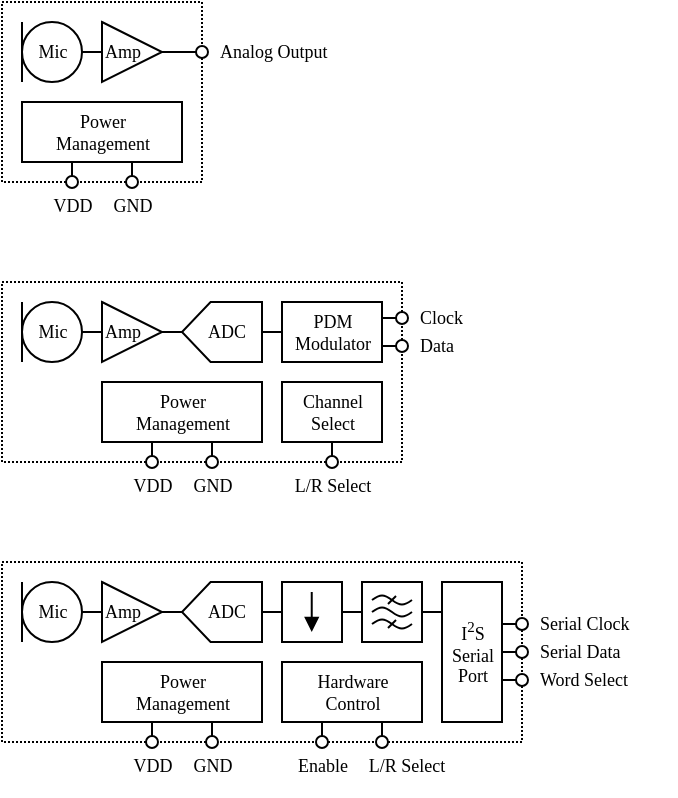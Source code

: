 <mxfile version="20.3.0" type="device"><diagram id="nYEseSnS-NxHdfZrEYx1" name="Page-1"><mxGraphModel dx="2838" dy="1167" grid="1" gridSize="10" guides="1" tooltips="1" connect="1" arrows="1" fold="1" page="1" pageScale="1" pageWidth="1654" pageHeight="1169" math="0" shadow="0"><root><mxCell id="0"/><mxCell id="1" parent="0"/><mxCell id="ieUXxARnOGC-ObS16DES-14" value="" style="rounded=0;whiteSpace=wrap;html=1;fillColor=none;dashed=1;dashPattern=1 1;" vertex="1" parent="1"><mxGeometry x="-680" y="460" width="200" height="90" as="geometry"/></mxCell><mxCell id="ieUXxARnOGC-ObS16DES-13" style="edgeStyle=orthogonalEdgeStyle;rounded=0;orthogonalLoop=1;jettySize=auto;html=1;exitX=0;exitY=0.5;exitDx=0;exitDy=0;exitPerimeter=0;entryX=0;entryY=0.5;entryDx=0;entryDy=0;endArrow=none;endFill=0;" edge="1" parent="1" source="ieUXxARnOGC-ObS16DES-3" target="ieUXxARnOGC-ObS16DES-12"><mxGeometry relative="1" as="geometry"/></mxCell><mxCell id="ieUXxARnOGC-ObS16DES-3" value="" style="verticalLabelPosition=bottom;shadow=0;dashed=0;align=center;html=1;verticalAlign=top;shape=mxgraph.electrical.abstract.dac;rotation=-180;" vertex="1" parent="1"><mxGeometry x="-590" y="470" width="40" height="30" as="geometry"/></mxCell><mxCell id="ieUXxARnOGC-ObS16DES-7" value="" style="rounded=0;whiteSpace=wrap;html=1;" vertex="1" parent="1"><mxGeometry x="-540" y="510" width="50" height="30" as="geometry"/></mxCell><mxCell id="ieUXxARnOGC-ObS16DES-8" style="edgeStyle=orthogonalEdgeStyle;rounded=0;orthogonalLoop=1;jettySize=auto;html=1;exitX=1;exitY=0.5;exitDx=0;exitDy=0;exitPerimeter=0;entryX=0;entryY=0.5;entryDx=0;entryDy=0;endArrow=none;endFill=0;" edge="1" parent="1" source="ieUXxARnOGC-ObS16DES-9" target="ieUXxARnOGC-ObS16DES-10"><mxGeometry relative="1" as="geometry"/></mxCell><mxCell id="ieUXxARnOGC-ObS16DES-9" value="" style="verticalLabelPosition=bottom;shadow=0;dashed=0;align=center;html=1;verticalAlign=top;shape=mxgraph.electrical.radio.microphone_1;" vertex="1" parent="1"><mxGeometry x="-670" y="470" width="30" height="30" as="geometry"/></mxCell><mxCell id="ieUXxARnOGC-ObS16DES-11" style="edgeStyle=orthogonalEdgeStyle;rounded=0;orthogonalLoop=1;jettySize=auto;html=1;exitX=1;exitY=0.5;exitDx=0;exitDy=0;entryX=1;entryY=0.5;entryDx=0;entryDy=0;entryPerimeter=0;endArrow=none;endFill=0;" edge="1" parent="1" source="ieUXxARnOGC-ObS16DES-10" target="ieUXxARnOGC-ObS16DES-3"><mxGeometry relative="1" as="geometry"/></mxCell><mxCell id="ieUXxARnOGC-ObS16DES-10" value="" style="triangle;whiteSpace=wrap;html=1;" vertex="1" parent="1"><mxGeometry x="-630" y="470" width="30" height="30" as="geometry"/></mxCell><mxCell id="ieUXxARnOGC-ObS16DES-12" value="" style="rounded=0;whiteSpace=wrap;html=1;" vertex="1" parent="1"><mxGeometry x="-540" y="470" width="50" height="30" as="geometry"/></mxCell><mxCell id="ieUXxARnOGC-ObS16DES-15" value="" style="endArrow=none;html=1;rounded=0;entryX=0;entryY=0.5;entryDx=0;entryDy=0;" edge="1" parent="1" target="ieUXxARnOGC-ObS16DES-16"><mxGeometry width="50" height="50" relative="1" as="geometry"><mxPoint x="-490" y="478" as="sourcePoint"/><mxPoint x="-469" y="478" as="targetPoint"/></mxGeometry></mxCell><mxCell id="ieUXxARnOGC-ObS16DES-16" value="" style="ellipse;whiteSpace=wrap;html=1;fontSize=9;strokeWidth=1;fillColor=default;" vertex="1" parent="1"><mxGeometry x="-483" y="475" width="6" height="6" as="geometry"/></mxCell><mxCell id="ieUXxARnOGC-ObS16DES-19" value="" style="endArrow=none;html=1;rounded=0;entryX=0;entryY=0.5;entryDx=0;entryDy=0;" edge="1" parent="1" target="ieUXxARnOGC-ObS16DES-20"><mxGeometry width="50" height="50" relative="1" as="geometry"><mxPoint x="-490" y="492" as="sourcePoint"/><mxPoint x="-469" y="492" as="targetPoint"/></mxGeometry></mxCell><mxCell id="ieUXxARnOGC-ObS16DES-20" value="" style="ellipse;whiteSpace=wrap;html=1;fontSize=9;strokeWidth=1;fillColor=default;" vertex="1" parent="1"><mxGeometry x="-483" y="489" width="6" height="6" as="geometry"/></mxCell><mxCell id="ieUXxARnOGC-ObS16DES-21" value="&lt;font face=&quot;CMU Serif&quot; style=&quot;font-size: 9px;&quot;&gt;Clock&lt;/font&gt;" style="text;html=1;align=left;verticalAlign=middle;resizable=0;points=[];autosize=1;strokeColor=none;fillColor=none;fontSize=9;" vertex="1" parent="1"><mxGeometry x="-473" y="463" width="50" height="30" as="geometry"/></mxCell><mxCell id="ieUXxARnOGC-ObS16DES-22" value="&lt;font face=&quot;CMU Serif&quot;&gt;PDM&lt;br&gt;Modulator&lt;br&gt;&lt;/font&gt;" style="text;html=1;align=center;verticalAlign=middle;resizable=0;points=[];autosize=1;strokeColor=none;fillColor=none;fontSize=9;" vertex="1" parent="1"><mxGeometry x="-545" y="465" width="60" height="40" as="geometry"/></mxCell><mxCell id="ieUXxARnOGC-ObS16DES-23" value="&lt;font face=&quot;CMU Serif&quot;&gt;ADC&lt;br&gt;&lt;/font&gt;" style="text;html=1;align=center;verticalAlign=middle;resizable=0;points=[];autosize=1;strokeColor=none;fillColor=none;fontSize=9;" vertex="1" parent="1"><mxGeometry x="-588" y="470" width="40" height="30" as="geometry"/></mxCell><mxCell id="ieUXxARnOGC-ObS16DES-24" value="&lt;font face=&quot;CMU Serif&quot;&gt;Amp&lt;br&gt;&lt;/font&gt;" style="text;html=1;align=center;verticalAlign=middle;resizable=0;points=[];autosize=1;strokeColor=none;fillColor=none;fontSize=9;" vertex="1" parent="1"><mxGeometry x="-640" y="470" width="40" height="30" as="geometry"/></mxCell><mxCell id="ieUXxARnOGC-ObS16DES-25" value="&lt;font face=&quot;CMU Serif&quot;&gt;Mic&lt;br&gt;&lt;/font&gt;" style="text;html=1;align=center;verticalAlign=middle;resizable=0;points=[];autosize=1;strokeColor=none;fillColor=none;fontSize=9;" vertex="1" parent="1"><mxGeometry x="-675" y="470" width="40" height="30" as="geometry"/></mxCell><mxCell id="ieUXxARnOGC-ObS16DES-26" value="&lt;font face=&quot;CMU Serif&quot; style=&quot;font-size: 9px;&quot;&gt;Data&lt;/font&gt;" style="text;html=1;align=left;verticalAlign=middle;resizable=0;points=[];autosize=1;strokeColor=none;fillColor=none;fontSize=9;" vertex="1" parent="1"><mxGeometry x="-473" y="477" width="40" height="30" as="geometry"/></mxCell><mxCell id="ieUXxARnOGC-ObS16DES-27" value="&lt;font face=&quot;CMU Serif&quot;&gt;Channel&lt;br&gt;Select&lt;br&gt;&lt;/font&gt;" style="text;html=1;align=center;verticalAlign=middle;resizable=0;points=[];autosize=1;strokeColor=none;fillColor=none;fontSize=9;" vertex="1" parent="1"><mxGeometry x="-545" y="505" width="60" height="40" as="geometry"/></mxCell><mxCell id="ieUXxARnOGC-ObS16DES-28" value="" style="ellipse;whiteSpace=wrap;html=1;fontSize=9;strokeWidth=1;fillColor=default;" vertex="1" parent="1"><mxGeometry x="-518" y="547" width="6" height="6" as="geometry"/></mxCell><mxCell id="ieUXxARnOGC-ObS16DES-32" value="" style="endArrow=none;html=1;rounded=0;exitX=0.5;exitY=0;exitDx=0;exitDy=0;" edge="1" parent="1" source="ieUXxARnOGC-ObS16DES-28"><mxGeometry width="50" height="50" relative="1" as="geometry"><mxPoint x="-560" y="560" as="sourcePoint"/><mxPoint x="-515" y="540" as="targetPoint"/></mxGeometry></mxCell><mxCell id="ieUXxARnOGC-ObS16DES-33" value="&lt;font face=&quot;CMU Serif&quot; style=&quot;font-size: 9px;&quot;&gt;L/R Select&lt;/font&gt;" style="text;html=1;align=center;verticalAlign=middle;resizable=0;points=[];autosize=1;strokeColor=none;fillColor=none;fontSize=9;" vertex="1" parent="1"><mxGeometry x="-550" y="547" width="70" height="30" as="geometry"/></mxCell><mxCell id="ieUXxARnOGC-ObS16DES-34" value="" style="rounded=0;whiteSpace=wrap;html=1;fillColor=default;" vertex="1" parent="1"><mxGeometry x="-630" y="510" width="80" height="30" as="geometry"/></mxCell><mxCell id="ieUXxARnOGC-ObS16DES-35" value="&lt;font face=&quot;CMU Serif&quot;&gt;Power&lt;br&gt;Management&lt;br&gt;&lt;/font&gt;" style="text;html=1;align=center;verticalAlign=middle;resizable=0;points=[];autosize=1;strokeColor=none;fillColor=none;fontSize=9;" vertex="1" parent="1"><mxGeometry x="-625" y="505" width="70" height="40" as="geometry"/></mxCell><mxCell id="ieUXxARnOGC-ObS16DES-36" value="" style="ellipse;whiteSpace=wrap;html=1;fontSize=9;strokeWidth=1;fillColor=default;" vertex="1" parent="1"><mxGeometry x="-578" y="547" width="6" height="6" as="geometry"/></mxCell><mxCell id="ieUXxARnOGC-ObS16DES-37" value="" style="endArrow=none;html=1;rounded=0;exitX=0.5;exitY=0;exitDx=0;exitDy=0;" edge="1" parent="1"><mxGeometry width="50" height="50" relative="1" as="geometry"><mxPoint x="-575" y="547" as="sourcePoint"/><mxPoint x="-575" y="540" as="targetPoint"/></mxGeometry></mxCell><mxCell id="ieUXxARnOGC-ObS16DES-38" value="&lt;font face=&quot;CMU Serif&quot; style=&quot;font-size: 9px;&quot;&gt;GND&lt;/font&gt;" style="text;html=1;align=center;verticalAlign=middle;resizable=0;points=[];autosize=1;strokeColor=none;fillColor=none;fontSize=9;" vertex="1" parent="1"><mxGeometry x="-595" y="547" width="40" height="30" as="geometry"/></mxCell><mxCell id="ieUXxARnOGC-ObS16DES-39" value="" style="ellipse;whiteSpace=wrap;html=1;fontSize=9;strokeWidth=1;fillColor=default;" vertex="1" parent="1"><mxGeometry x="-608" y="547" width="6" height="6" as="geometry"/></mxCell><mxCell id="ieUXxARnOGC-ObS16DES-40" value="" style="endArrow=none;html=1;rounded=0;exitX=0.5;exitY=0;exitDx=0;exitDy=0;" edge="1" parent="1" source="ieUXxARnOGC-ObS16DES-39"><mxGeometry width="50" height="50" relative="1" as="geometry"><mxPoint x="-650" y="560" as="sourcePoint"/><mxPoint x="-605" y="540" as="targetPoint"/></mxGeometry></mxCell><mxCell id="ieUXxARnOGC-ObS16DES-41" value="&lt;font face=&quot;CMU Serif&quot; style=&quot;font-size: 9px;&quot;&gt;VDD&lt;/font&gt;" style="text;html=1;align=center;verticalAlign=middle;resizable=0;points=[];autosize=1;strokeColor=none;fillColor=none;fontSize=9;" vertex="1" parent="1"><mxGeometry x="-625" y="547" width="40" height="30" as="geometry"/></mxCell><mxCell id="ieUXxARnOGC-ObS16DES-42" value="" style="rounded=0;whiteSpace=wrap;html=1;fillColor=none;dashed=1;dashPattern=1 1;" vertex="1" parent="1"><mxGeometry x="-680" y="600" width="260" height="90" as="geometry"/></mxCell><mxCell id="ieUXxARnOGC-ObS16DES-43" style="edgeStyle=orthogonalEdgeStyle;rounded=0;orthogonalLoop=1;jettySize=auto;html=1;exitX=0;exitY=0.5;exitDx=0;exitDy=0;exitPerimeter=0;entryX=0;entryY=0.5;entryDx=0;entryDy=0;endArrow=none;endFill=0;" edge="1" parent="1" source="ieUXxARnOGC-ObS16DES-44" target="ieUXxARnOGC-ObS16DES-50"><mxGeometry relative="1" as="geometry"/></mxCell><mxCell id="ieUXxARnOGC-ObS16DES-44" value="" style="verticalLabelPosition=bottom;shadow=0;dashed=0;align=center;html=1;verticalAlign=top;shape=mxgraph.electrical.abstract.dac;rotation=-180;" vertex="1" parent="1"><mxGeometry x="-590" y="610" width="40" height="30" as="geometry"/></mxCell><mxCell id="ieUXxARnOGC-ObS16DES-46" style="edgeStyle=orthogonalEdgeStyle;rounded=0;orthogonalLoop=1;jettySize=auto;html=1;exitX=1;exitY=0.5;exitDx=0;exitDy=0;exitPerimeter=0;entryX=0;entryY=0.5;entryDx=0;entryDy=0;endArrow=none;endFill=0;" edge="1" parent="1" source="ieUXxARnOGC-ObS16DES-47" target="ieUXxARnOGC-ObS16DES-49"><mxGeometry relative="1" as="geometry"/></mxCell><mxCell id="ieUXxARnOGC-ObS16DES-47" value="" style="verticalLabelPosition=bottom;shadow=0;dashed=0;align=center;html=1;verticalAlign=top;shape=mxgraph.electrical.radio.microphone_1;" vertex="1" parent="1"><mxGeometry x="-670" y="610" width="30" height="30" as="geometry"/></mxCell><mxCell id="ieUXxARnOGC-ObS16DES-48" style="edgeStyle=orthogonalEdgeStyle;rounded=0;orthogonalLoop=1;jettySize=auto;html=1;exitX=1;exitY=0.5;exitDx=0;exitDy=0;entryX=1;entryY=0.5;entryDx=0;entryDy=0;entryPerimeter=0;endArrow=none;endFill=0;" edge="1" parent="1" source="ieUXxARnOGC-ObS16DES-49" target="ieUXxARnOGC-ObS16DES-44"><mxGeometry relative="1" as="geometry"/></mxCell><mxCell id="ieUXxARnOGC-ObS16DES-49" value="" style="triangle;whiteSpace=wrap;html=1;" vertex="1" parent="1"><mxGeometry x="-630" y="610" width="30" height="30" as="geometry"/></mxCell><mxCell id="ieUXxARnOGC-ObS16DES-81" style="edgeStyle=orthogonalEdgeStyle;rounded=0;orthogonalLoop=1;jettySize=auto;html=1;exitX=1;exitY=0.5;exitDx=0;exitDy=0;entryX=0;entryY=0.5;entryDx=0;entryDy=0;endArrow=none;endFill=0;" edge="1" parent="1" source="ieUXxARnOGC-ObS16DES-50" target="ieUXxARnOGC-ObS16DES-73"><mxGeometry relative="1" as="geometry"/></mxCell><mxCell id="ieUXxARnOGC-ObS16DES-50" value="" style="rounded=0;whiteSpace=wrap;html=1;" vertex="1" parent="1"><mxGeometry x="-540" y="610" width="30" height="30" as="geometry"/></mxCell><mxCell id="ieUXxARnOGC-ObS16DES-56" value="&lt;font face=&quot;CMU Serif&quot;&gt;ADC&lt;br&gt;&lt;/font&gt;" style="text;html=1;align=center;verticalAlign=middle;resizable=0;points=[];autosize=1;strokeColor=none;fillColor=none;fontSize=9;" vertex="1" parent="1"><mxGeometry x="-588" y="610" width="40" height="30" as="geometry"/></mxCell><mxCell id="ieUXxARnOGC-ObS16DES-57" value="&lt;font face=&quot;CMU Serif&quot;&gt;Amp&lt;br&gt;&lt;/font&gt;" style="text;html=1;align=center;verticalAlign=middle;resizable=0;points=[];autosize=1;strokeColor=none;fillColor=none;fontSize=9;" vertex="1" parent="1"><mxGeometry x="-640" y="610" width="40" height="30" as="geometry"/></mxCell><mxCell id="ieUXxARnOGC-ObS16DES-58" value="&lt;font face=&quot;CMU Serif&quot;&gt;Mic&lt;br&gt;&lt;/font&gt;" style="text;html=1;align=center;verticalAlign=middle;resizable=0;points=[];autosize=1;strokeColor=none;fillColor=none;fontSize=9;" vertex="1" parent="1"><mxGeometry x="-675" y="610" width="40" height="30" as="geometry"/></mxCell><mxCell id="ieUXxARnOGC-ObS16DES-61" value="" style="ellipse;whiteSpace=wrap;html=1;fontSize=9;strokeWidth=1;fillColor=default;" vertex="1" parent="1"><mxGeometry x="-493" y="687" width="6" height="6" as="geometry"/></mxCell><mxCell id="ieUXxARnOGC-ObS16DES-62" value="" style="endArrow=none;html=1;rounded=0;exitX=0.5;exitY=0;exitDx=0;exitDy=0;" edge="1" parent="1" source="ieUXxARnOGC-ObS16DES-61"><mxGeometry width="50" height="50" relative="1" as="geometry"><mxPoint x="-535" y="700" as="sourcePoint"/><mxPoint x="-490" y="680.0" as="targetPoint"/></mxGeometry></mxCell><mxCell id="ieUXxARnOGC-ObS16DES-64" value="" style="rounded=0;whiteSpace=wrap;html=1;fillColor=default;" vertex="1" parent="1"><mxGeometry x="-630" y="650" width="80" height="30" as="geometry"/></mxCell><mxCell id="ieUXxARnOGC-ObS16DES-65" value="&lt;font face=&quot;CMU Serif&quot;&gt;Power&lt;br&gt;Management&lt;br&gt;&lt;/font&gt;" style="text;html=1;align=center;verticalAlign=middle;resizable=0;points=[];autosize=1;strokeColor=none;fillColor=none;fontSize=9;" vertex="1" parent="1"><mxGeometry x="-625" y="645" width="70" height="40" as="geometry"/></mxCell><mxCell id="ieUXxARnOGC-ObS16DES-66" value="" style="ellipse;whiteSpace=wrap;html=1;fontSize=9;strokeWidth=1;fillColor=default;" vertex="1" parent="1"><mxGeometry x="-578" y="687" width="6" height="6" as="geometry"/></mxCell><mxCell id="ieUXxARnOGC-ObS16DES-67" value="" style="endArrow=none;html=1;rounded=0;exitX=0.5;exitY=0;exitDx=0;exitDy=0;" edge="1" parent="1"><mxGeometry width="50" height="50" relative="1" as="geometry"><mxPoint x="-575" y="687" as="sourcePoint"/><mxPoint x="-575" y="680.0" as="targetPoint"/></mxGeometry></mxCell><mxCell id="ieUXxARnOGC-ObS16DES-68" value="&lt;font face=&quot;CMU Serif&quot; style=&quot;font-size: 9px;&quot;&gt;GND&lt;/font&gt;" style="text;html=1;align=center;verticalAlign=middle;resizable=0;points=[];autosize=1;strokeColor=none;fillColor=none;fontSize=9;" vertex="1" parent="1"><mxGeometry x="-595" y="687" width="40" height="30" as="geometry"/></mxCell><mxCell id="ieUXxARnOGC-ObS16DES-69" value="" style="ellipse;whiteSpace=wrap;html=1;fontSize=9;strokeWidth=1;fillColor=default;" vertex="1" parent="1"><mxGeometry x="-608" y="687" width="6" height="6" as="geometry"/></mxCell><mxCell id="ieUXxARnOGC-ObS16DES-70" value="" style="endArrow=none;html=1;rounded=0;exitX=0.5;exitY=0;exitDx=0;exitDy=0;" edge="1" parent="1" source="ieUXxARnOGC-ObS16DES-69"><mxGeometry width="50" height="50" relative="1" as="geometry"><mxPoint x="-650" y="700" as="sourcePoint"/><mxPoint x="-605" y="680.0" as="targetPoint"/></mxGeometry></mxCell><mxCell id="ieUXxARnOGC-ObS16DES-71" value="&lt;font face=&quot;CMU Serif&quot; style=&quot;font-size: 9px;&quot;&gt;VDD&lt;/font&gt;" style="text;html=1;align=center;verticalAlign=middle;resizable=0;points=[];autosize=1;strokeColor=none;fillColor=none;fontSize=9;" vertex="1" parent="1"><mxGeometry x="-625" y="687" width="40" height="30" as="geometry"/></mxCell><mxCell id="ieUXxARnOGC-ObS16DES-72" value="" style="endArrow=block;html=1;rounded=0;endFill=1;endSize=5;startSize=5;" edge="1" parent="1"><mxGeometry width="50" height="50" relative="1" as="geometry"><mxPoint x="-525.13" y="615" as="sourcePoint"/><mxPoint x="-525.13" y="635" as="targetPoint"/></mxGeometry></mxCell><mxCell id="ieUXxARnOGC-ObS16DES-73" value="" style="rounded=0;whiteSpace=wrap;html=1;" vertex="1" parent="1"><mxGeometry x="-500" y="610" width="30" height="30" as="geometry"/></mxCell><mxCell id="ieUXxARnOGC-ObS16DES-77" value="" style="pointerEvents=1;verticalLabelPosition=bottom;shadow=0;dashed=0;align=center;html=1;verticalAlign=top;shape=mxgraph.electrical.waveforms.sine_wave;fontSize=9;strokeWidth=1;" vertex="1" parent="1"><mxGeometry x="-495" y="616" width="20" height="6" as="geometry"/></mxCell><mxCell id="ieUXxARnOGC-ObS16DES-78" value="" style="pointerEvents=1;verticalLabelPosition=bottom;shadow=0;dashed=0;align=center;html=1;verticalAlign=top;shape=mxgraph.electrical.waveforms.sine_wave;fontSize=9;strokeWidth=1;" vertex="1" parent="1"><mxGeometry x="-495" y="622" width="20" height="6" as="geometry"/></mxCell><mxCell id="ieUXxARnOGC-ObS16DES-79" value="" style="pointerEvents=1;verticalLabelPosition=bottom;shadow=0;dashed=0;align=center;html=1;verticalAlign=top;shape=mxgraph.electrical.waveforms.sine_wave;fontSize=9;strokeWidth=1;" vertex="1" parent="1"><mxGeometry x="-495" y="628" width="20" height="6" as="geometry"/></mxCell><mxCell id="ieUXxARnOGC-ObS16DES-80" value="" style="endArrow=none;html=1;rounded=0;startSize=3;endSize=3;" edge="1" parent="1"><mxGeometry width="50" height="50" relative="1" as="geometry"><mxPoint x="-487" y="621" as="sourcePoint"/><mxPoint x="-483" y="617" as="targetPoint"/></mxGeometry></mxCell><mxCell id="ieUXxARnOGC-ObS16DES-83" value="" style="rounded=0;whiteSpace=wrap;html=1;fillColor=default;" vertex="1" parent="1"><mxGeometry x="-460" y="610" width="30" height="70" as="geometry"/></mxCell><mxCell id="ieUXxARnOGC-ObS16DES-84" value="" style="endArrow=none;html=1;rounded=0;entryX=1;entryY=0.5;entryDx=0;entryDy=0;" edge="1" parent="1" target="ieUXxARnOGC-ObS16DES-73"><mxGeometry width="50" height="50" relative="1" as="geometry"><mxPoint x="-460" y="625" as="sourcePoint"/><mxPoint x="-480" y="650" as="targetPoint"/></mxGeometry></mxCell><mxCell id="ieUXxARnOGC-ObS16DES-85" value="&lt;font face=&quot;CMU Serif&quot;&gt;I&lt;sup&gt;2&lt;/sup&gt;S&lt;br&gt;Serial&lt;br&gt;Port&lt;br&gt;&lt;/font&gt;" style="text;html=1;align=center;verticalAlign=middle;resizable=0;points=[];autosize=1;strokeColor=none;fillColor=none;fontSize=9;" vertex="1" parent="1"><mxGeometry x="-470" y="620" width="50" height="50" as="geometry"/></mxCell><mxCell id="ieUXxARnOGC-ObS16DES-86" value="" style="endArrow=none;html=1;rounded=0;entryX=0;entryY=0.5;entryDx=0;entryDy=0;" edge="1" parent="1" target="ieUXxARnOGC-ObS16DES-87"><mxGeometry width="50" height="50" relative="1" as="geometry"><mxPoint x="-430" y="631" as="sourcePoint"/><mxPoint x="-409" y="631" as="targetPoint"/></mxGeometry></mxCell><mxCell id="ieUXxARnOGC-ObS16DES-87" value="" style="ellipse;whiteSpace=wrap;html=1;fontSize=9;strokeWidth=1;fillColor=default;" vertex="1" parent="1"><mxGeometry x="-423" y="628" width="6" height="6" as="geometry"/></mxCell><mxCell id="ieUXxARnOGC-ObS16DES-88" value="" style="endArrow=none;html=1;rounded=0;entryX=0;entryY=0.5;entryDx=0;entryDy=0;" edge="1" parent="1" target="ieUXxARnOGC-ObS16DES-89"><mxGeometry width="50" height="50" relative="1" as="geometry"><mxPoint x="-430" y="645" as="sourcePoint"/><mxPoint x="-409" y="645" as="targetPoint"/></mxGeometry></mxCell><mxCell id="ieUXxARnOGC-ObS16DES-89" value="" style="ellipse;whiteSpace=wrap;html=1;fontSize=9;strokeWidth=1;fillColor=default;" vertex="1" parent="1"><mxGeometry x="-423" y="642" width="6" height="6" as="geometry"/></mxCell><mxCell id="ieUXxARnOGC-ObS16DES-90" value="&lt;font face=&quot;CMU Serif&quot; style=&quot;font-size: 9px;&quot;&gt;Serial Clock&lt;/font&gt;" style="text;html=1;align=left;verticalAlign=middle;resizable=0;points=[];autosize=1;strokeColor=none;fillColor=none;fontSize=9;" vertex="1" parent="1"><mxGeometry x="-413" y="616" width="70" height="30" as="geometry"/></mxCell><mxCell id="ieUXxARnOGC-ObS16DES-91" value="&lt;font face=&quot;CMU Serif&quot; style=&quot;font-size: 9px;&quot;&gt;Serial Data&lt;/font&gt;" style="text;html=1;align=left;verticalAlign=middle;resizable=0;points=[];autosize=1;strokeColor=none;fillColor=none;fontSize=9;" vertex="1" parent="1"><mxGeometry x="-413" y="630" width="70" height="30" as="geometry"/></mxCell><mxCell id="ieUXxARnOGC-ObS16DES-92" value="" style="endArrow=none;html=1;rounded=0;entryX=0;entryY=0.5;entryDx=0;entryDy=0;" edge="1" parent="1" target="ieUXxARnOGC-ObS16DES-93"><mxGeometry width="50" height="50" relative="1" as="geometry"><mxPoint x="-430" y="659.0" as="sourcePoint"/><mxPoint x="-409" y="659" as="targetPoint"/></mxGeometry></mxCell><mxCell id="ieUXxARnOGC-ObS16DES-93" value="" style="ellipse;whiteSpace=wrap;html=1;fontSize=9;strokeWidth=1;fillColor=default;" vertex="1" parent="1"><mxGeometry x="-423" y="656" width="6" height="6" as="geometry"/></mxCell><mxCell id="ieUXxARnOGC-ObS16DES-94" value="&lt;font face=&quot;CMU Serif&quot; style=&quot;font-size: 9px;&quot;&gt;Word Select&lt;/font&gt;" style="text;html=1;align=left;verticalAlign=middle;resizable=0;points=[];autosize=1;strokeColor=none;fillColor=none;fontSize=9;" vertex="1" parent="1"><mxGeometry x="-413" y="644" width="70" height="30" as="geometry"/></mxCell><mxCell id="ieUXxARnOGC-ObS16DES-95" value="" style="rounded=0;whiteSpace=wrap;html=1;fillColor=default;" vertex="1" parent="1"><mxGeometry x="-540" y="650" width="70" height="30" as="geometry"/></mxCell><mxCell id="ieUXxARnOGC-ObS16DES-97" value="" style="ellipse;whiteSpace=wrap;html=1;fontSize=9;strokeWidth=1;fillColor=default;" vertex="1" parent="1"><mxGeometry x="-523" y="687" width="6" height="6" as="geometry"/></mxCell><mxCell id="ieUXxARnOGC-ObS16DES-98" value="" style="endArrow=none;html=1;rounded=0;exitX=0.5;exitY=0;exitDx=0;exitDy=0;" edge="1" parent="1" source="ieUXxARnOGC-ObS16DES-97"><mxGeometry width="50" height="50" relative="1" as="geometry"><mxPoint x="-565" y="700" as="sourcePoint"/><mxPoint x="-520" y="680.0" as="targetPoint"/></mxGeometry></mxCell><mxCell id="ieUXxARnOGC-ObS16DES-99" value="&lt;font face=&quot;CMU Serif&quot; style=&quot;font-size: 9px;&quot;&gt;Enable&lt;/font&gt;" style="text;html=1;align=center;verticalAlign=middle;resizable=0;points=[];autosize=1;strokeColor=none;fillColor=none;fontSize=9;" vertex="1" parent="1"><mxGeometry x="-545" y="687" width="50" height="30" as="geometry"/></mxCell><mxCell id="ieUXxARnOGC-ObS16DES-100" value="&lt;font face=&quot;CMU Serif&quot;&gt;Hardware&lt;br&gt;Control&lt;br&gt;&lt;/font&gt;" style="text;html=1;align=center;verticalAlign=middle;resizable=0;points=[];autosize=1;strokeColor=none;fillColor=none;fontSize=9;" vertex="1" parent="1"><mxGeometry x="-535" y="645" width="60" height="40" as="geometry"/></mxCell><mxCell id="ieUXxARnOGC-ObS16DES-101" value="&lt;font face=&quot;CMU Serif&quot; style=&quot;font-size: 9px;&quot;&gt;L/R Select&lt;/font&gt;" style="text;html=1;align=center;verticalAlign=middle;resizable=0;points=[];autosize=1;strokeColor=none;fillColor=none;fontSize=9;" vertex="1" parent="1"><mxGeometry x="-513" y="687" width="70" height="30" as="geometry"/></mxCell><mxCell id="ieUXxARnOGC-ObS16DES-102" value="" style="rounded=0;whiteSpace=wrap;html=1;fillColor=none;dashed=1;dashPattern=1 1;" vertex="1" parent="1"><mxGeometry x="-680" y="320" width="100" height="90" as="geometry"/></mxCell><mxCell id="ieUXxARnOGC-ObS16DES-106" style="edgeStyle=orthogonalEdgeStyle;rounded=0;orthogonalLoop=1;jettySize=auto;html=1;exitX=1;exitY=0.5;exitDx=0;exitDy=0;exitPerimeter=0;entryX=0;entryY=0.5;entryDx=0;entryDy=0;endArrow=none;endFill=0;" edge="1" parent="1" source="ieUXxARnOGC-ObS16DES-107" target="ieUXxARnOGC-ObS16DES-109"><mxGeometry relative="1" as="geometry"/></mxCell><mxCell id="ieUXxARnOGC-ObS16DES-107" value="" style="verticalLabelPosition=bottom;shadow=0;dashed=0;align=center;html=1;verticalAlign=top;shape=mxgraph.electrical.radio.microphone_1;" vertex="1" parent="1"><mxGeometry x="-670" y="330" width="30" height="30" as="geometry"/></mxCell><mxCell id="ieUXxARnOGC-ObS16DES-109" value="" style="triangle;whiteSpace=wrap;html=1;" vertex="1" parent="1"><mxGeometry x="-630" y="330" width="30" height="30" as="geometry"/></mxCell><mxCell id="ieUXxARnOGC-ObS16DES-111" value="" style="endArrow=none;html=1;rounded=0;entryX=0;entryY=0.5;entryDx=0;entryDy=0;exitX=1;exitY=0.5;exitDx=0;exitDy=0;" edge="1" parent="1" target="ieUXxARnOGC-ObS16DES-112" source="ieUXxARnOGC-ObS16DES-109"><mxGeometry width="50" height="50" relative="1" as="geometry"><mxPoint x="-590" y="345" as="sourcePoint"/><mxPoint x="-569" y="345" as="targetPoint"/></mxGeometry></mxCell><mxCell id="ieUXxARnOGC-ObS16DES-112" value="" style="ellipse;whiteSpace=wrap;html=1;fontSize=9;strokeWidth=1;fillColor=default;" vertex="1" parent="1"><mxGeometry x="-583" y="342" width="6" height="6" as="geometry"/></mxCell><mxCell id="ieUXxARnOGC-ObS16DES-115" value="&lt;font face=&quot;CMU Serif&quot;&gt;Analog Output&lt;/font&gt;" style="text;html=1;align=left;verticalAlign=middle;resizable=0;points=[];autosize=1;strokeColor=none;fillColor=none;fontSize=9;" vertex="1" parent="1"><mxGeometry x="-573" y="330" width="80" height="30" as="geometry"/></mxCell><mxCell id="ieUXxARnOGC-ObS16DES-118" value="&lt;font face=&quot;CMU Serif&quot;&gt;Amp&lt;br&gt;&lt;/font&gt;" style="text;html=1;align=center;verticalAlign=middle;resizable=0;points=[];autosize=1;strokeColor=none;fillColor=none;fontSize=9;" vertex="1" parent="1"><mxGeometry x="-640" y="330" width="40" height="30" as="geometry"/></mxCell><mxCell id="ieUXxARnOGC-ObS16DES-119" value="&lt;font face=&quot;CMU Serif&quot;&gt;Mic&lt;br&gt;&lt;/font&gt;" style="text;html=1;align=center;verticalAlign=middle;resizable=0;points=[];autosize=1;strokeColor=none;fillColor=none;fontSize=9;" vertex="1" parent="1"><mxGeometry x="-675" y="330" width="40" height="30" as="geometry"/></mxCell><mxCell id="ieUXxARnOGC-ObS16DES-125" value="" style="rounded=0;whiteSpace=wrap;html=1;fillColor=default;" vertex="1" parent="1"><mxGeometry x="-670" y="370" width="80" height="30" as="geometry"/></mxCell><mxCell id="ieUXxARnOGC-ObS16DES-126" value="&lt;font face=&quot;CMU Serif&quot;&gt;Power&lt;br&gt;Management&lt;br&gt;&lt;/font&gt;" style="text;html=1;align=center;verticalAlign=middle;resizable=0;points=[];autosize=1;strokeColor=none;fillColor=none;fontSize=9;" vertex="1" parent="1"><mxGeometry x="-665" y="365" width="70" height="40" as="geometry"/></mxCell><mxCell id="ieUXxARnOGC-ObS16DES-127" value="" style="ellipse;whiteSpace=wrap;html=1;fontSize=9;strokeWidth=1;fillColor=default;" vertex="1" parent="1"><mxGeometry x="-618" y="407" width="6" height="6" as="geometry"/></mxCell><mxCell id="ieUXxARnOGC-ObS16DES-128" value="" style="endArrow=none;html=1;rounded=0;exitX=0.5;exitY=0;exitDx=0;exitDy=0;" edge="1" parent="1"><mxGeometry width="50" height="50" relative="1" as="geometry"><mxPoint x="-615" y="407" as="sourcePoint"/><mxPoint x="-615" y="400" as="targetPoint"/></mxGeometry></mxCell><mxCell id="ieUXxARnOGC-ObS16DES-129" value="&lt;font face=&quot;CMU Serif&quot; style=&quot;font-size: 9px;&quot;&gt;GND&lt;/font&gt;" style="text;html=1;align=center;verticalAlign=middle;resizable=0;points=[];autosize=1;strokeColor=none;fillColor=none;fontSize=9;" vertex="1" parent="1"><mxGeometry x="-635" y="407" width="40" height="30" as="geometry"/></mxCell><mxCell id="ieUXxARnOGC-ObS16DES-130" value="" style="ellipse;whiteSpace=wrap;html=1;fontSize=9;strokeWidth=1;fillColor=default;" vertex="1" parent="1"><mxGeometry x="-648" y="407" width="6" height="6" as="geometry"/></mxCell><mxCell id="ieUXxARnOGC-ObS16DES-131" value="" style="endArrow=none;html=1;rounded=0;exitX=0.5;exitY=0;exitDx=0;exitDy=0;" edge="1" parent="1" source="ieUXxARnOGC-ObS16DES-130"><mxGeometry width="50" height="50" relative="1" as="geometry"><mxPoint x="-690" y="420" as="sourcePoint"/><mxPoint x="-645" y="400" as="targetPoint"/></mxGeometry></mxCell><mxCell id="ieUXxARnOGC-ObS16DES-132" value="&lt;font face=&quot;CMU Serif&quot; style=&quot;font-size: 9px;&quot;&gt;VDD&lt;/font&gt;" style="text;html=1;align=center;verticalAlign=middle;resizable=0;points=[];autosize=1;strokeColor=none;fillColor=none;fontSize=9;" vertex="1" parent="1"><mxGeometry x="-665" y="407" width="40" height="30" as="geometry"/></mxCell><mxCell id="ieUXxARnOGC-ObS16DES-133" value="" style="endArrow=none;html=1;rounded=0;startSize=3;endSize=3;" edge="1" parent="1"><mxGeometry width="50" height="50" relative="1" as="geometry"><mxPoint x="-487" y="633" as="sourcePoint"/><mxPoint x="-483" y="629" as="targetPoint"/></mxGeometry></mxCell></root></mxGraphModel></diagram></mxfile>